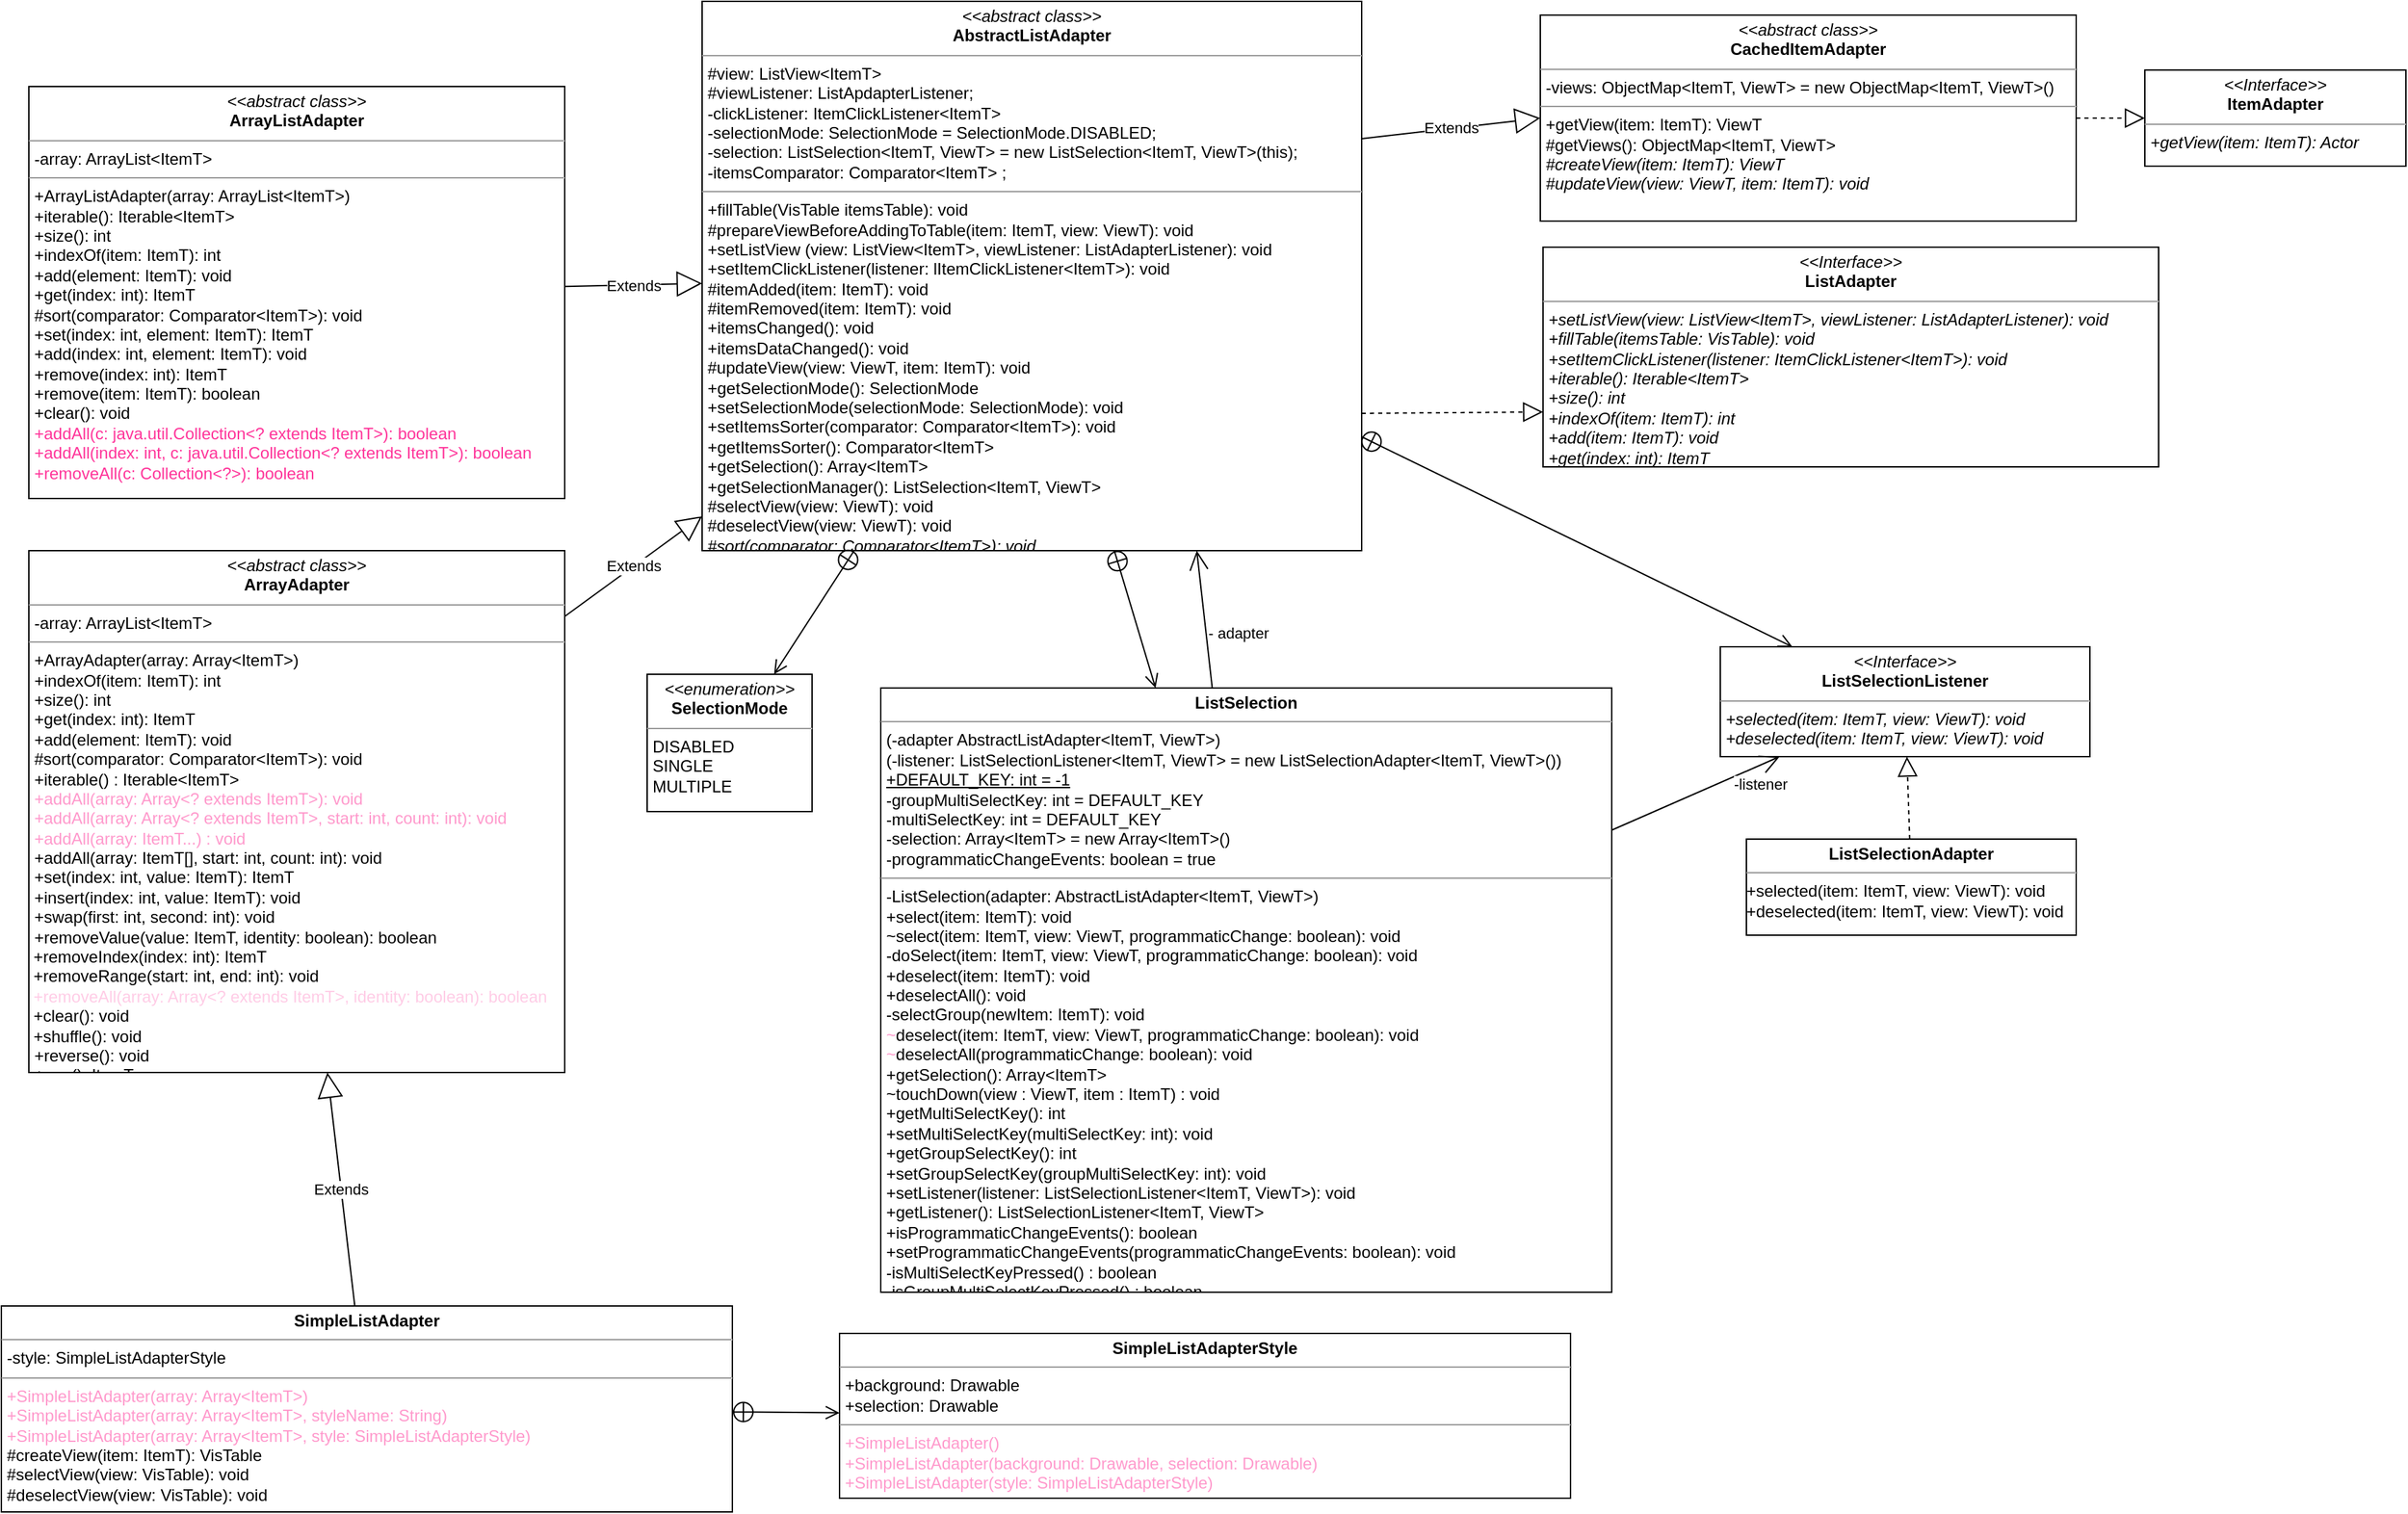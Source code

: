 <mxfile version="13.8.0" type="device"><diagram name="Page-1" id="e7e014a7-5840-1c2e-5031-d8a46d1fe8dd"><mxGraphModel dx="307" dy="182" grid="1" gridSize="10" guides="1" tooltips="1" connect="1" arrows="1" fold="1" page="1" pageScale="1" pageWidth="2336" pageHeight="1654" background="#ffffff" math="0" shadow="0"><root><mxCell id="0"/><mxCell id="1" parent="0"/><mxCell id="TXQ5Nb50Pb1mhrxCTXwo-2" value="&lt;p style=&quot;margin: 0px ; margin-top: 4px ; text-align: center&quot;&gt;&lt;i&gt;&amp;lt;&amp;lt;abstract class&amp;gt;&amp;gt;&lt;/i&gt;&lt;br&gt;&lt;b&gt;AbstractListAdapter&lt;/b&gt;&lt;/p&gt;&lt;hr size=&quot;1&quot;&gt;&lt;p style=&quot;margin: 0px ; margin-left: 4px&quot;&gt;#view: ListView&amp;lt;ItemT&amp;gt;&lt;br style=&quot;padding: 0px ; margin: 0px&quot;&gt;#viewListener: ListApdapterListener;&lt;br style=&quot;padding: 0px ; margin: 0px&quot;&gt;-clickListener: ItemClickListener&amp;lt;ItemT&amp;gt;&lt;br style=&quot;padding: 0px ; margin: 0px&quot;&gt;-selectionMode: SelectionMode = SelectionMode.DISABLED;&lt;br style=&quot;padding: 0px ; margin: 0px&quot;&gt;-selection: ListSelection&amp;lt;ItemT, ViewT&amp;gt;&amp;nbsp;= new ListSelection&amp;lt;ItemT, ViewT&amp;gt;(this);&lt;br style=&quot;padding: 0px ; margin: 0px&quot;&gt;-itemsComparator:&amp;nbsp;Comparator&amp;lt;ItemT&amp;gt; ;&lt;/p&gt;&lt;hr size=&quot;1&quot;&gt;&lt;p style=&quot;margin: 0px ; margin-left: 4px&quot;&gt;+fillTable(VisTable itemsTable): void&lt;br style=&quot;padding: 0px ; margin: 0px&quot;&gt;#prepareViewBeforeAddingToTable(item: ItemT, view: ViewT): void&lt;br style=&quot;padding: 0px ; margin: 0px&quot;&gt;+setListView (view: ListView&amp;lt;ItemT&amp;gt;, viewListener: ListAdapterListener): void&lt;br style=&quot;padding: 0px ; margin: 0px&quot;&gt;+setItemClickListener(listener: lItemClickListener&amp;lt;ItemT&amp;gt;): void&lt;br style=&quot;padding: 0px ; margin: 0px&quot;&gt;#itemAdded(item: ItemT): void&lt;br style=&quot;padding: 0px ; margin: 0px&quot;&gt;#itemRemoved(item: ItemT): void&lt;br style=&quot;padding: 0px ; margin: 0px&quot;&gt;+itemsChanged(): void&lt;br style=&quot;padding: 0px ; margin: 0px&quot;&gt;+itemsDataChanged(): void&lt;br style=&quot;padding: 0px ; margin: 0px&quot;&gt;#updateView(view: ViewT, item: ItemT): void&lt;br style=&quot;padding: 0px ; margin: 0px&quot;&gt;+getSelectionMode(): SelectionMode&lt;br style=&quot;padding: 0px ; margin: 0px&quot;&gt;+setSelectionMode(selectionMode: SelectionMode): void&lt;br style=&quot;padding: 0px ; margin: 0px&quot;&gt;+setItemsSorter(comparator: Comparator&amp;lt;ItemT&amp;gt;): void&lt;br style=&quot;padding: 0px ; margin: 0px&quot;&gt;+getItemsSorter(): Comparator&amp;lt;ItemT&amp;gt;&lt;br style=&quot;padding: 0px ; margin: 0px&quot;&gt;+getSelection(): Array&amp;lt;ItemT&amp;gt;&lt;br style=&quot;padding: 0px ; margin: 0px&quot;&gt;+getSelectionManager(): ListSelection&amp;lt;ItemT, ViewT&amp;gt;&lt;br style=&quot;padding: 0px ; margin: 0px&quot;&gt;#selectView(view: ViewT): void&lt;br style=&quot;padding: 0px ; margin: 0px&quot;&gt;#deselectView(view: ViewT): void&lt;br style=&quot;padding: 0px ; margin: 0px&quot;&gt;&lt;i&gt;#sort(comparator: Comparator&amp;lt;ItemT&amp;gt;): void&lt;/i&gt;&lt;br&gt;&lt;/p&gt;" style="verticalAlign=top;align=left;overflow=fill;fontSize=12;fontFamily=Helvetica;html=1;" vertex="1" parent="1"><mxGeometry x="810" y="150" width="480" height="400" as="geometry"/></mxCell><mxCell id="TXQ5Nb50Pb1mhrxCTXwo-3" value="&lt;p style=&quot;margin: 0px ; margin-top: 4px ; text-align: center&quot;&gt;&lt;i&gt;&amp;lt;&amp;lt;abstract class&amp;gt;&amp;gt;&lt;/i&gt;&lt;br&gt;&lt;b&gt;CachedItemAdapter&lt;/b&gt;&lt;/p&gt;&lt;hr size=&quot;1&quot;&gt;&lt;p style=&quot;margin: 0px ; margin-left: 4px&quot;&gt;&lt;span style=&quot;font-size: 12px&quot;&gt;-views: ObjectMap&amp;lt;ItemT, ViewT&amp;gt; = new ObjectMap&amp;lt;ItemT, ViewT&amp;gt;()&lt;/span&gt;&lt;br&gt;&lt;/p&gt;&lt;hr size=&quot;1&quot;&gt;&lt;p style=&quot;margin: 0px ; margin-left: 4px&quot;&gt;&lt;span style=&quot;font-size: 12px&quot;&gt;+getView(item: ItemT): ViewT&lt;/span&gt;&lt;br&gt;&lt;/p&gt;&lt;p style=&quot;margin: 0px ; margin-left: 4px&quot;&gt;&lt;span style=&quot;font-size: 12px&quot;&gt;#getViews():&amp;nbsp;&lt;/span&gt;&lt;span&gt;ObjectMap&amp;lt;ItemT, ViewT&amp;gt;&lt;/span&gt;&lt;/p&gt;&lt;p style=&quot;margin: 0px ; margin-left: 4px&quot;&gt;&lt;span&gt;&lt;i&gt;&lt;span style=&quot;font-size: 12px&quot;&gt;#createView(item: ItemT): ViewT&lt;/span&gt;&lt;br&gt;&lt;/i&gt;&lt;/span&gt;&lt;/p&gt;&lt;p style=&quot;margin: 0px ; margin-left: 4px&quot;&gt;&lt;span&gt;&lt;span style=&quot;font-size: 12px&quot;&gt;&lt;i&gt;#updateView(view: ViewT, item: ItemT): void&lt;/i&gt;&lt;/span&gt;&lt;br&gt;&lt;/span&gt;&lt;/p&gt;" style="verticalAlign=top;align=left;overflow=fill;fontSize=12;fontFamily=Helvetica;html=1;" vertex="1" parent="1"><mxGeometry x="1420" y="160" width="390" height="150" as="geometry"/></mxCell><mxCell id="TXQ5Nb50Pb1mhrxCTXwo-4" value="&lt;p style=&quot;margin: 0px ; margin-top: 4px ; text-align: center&quot;&gt;&lt;i&gt;&amp;lt;&amp;lt;Interface&amp;gt;&amp;gt;&lt;/i&gt;&lt;br&gt;&lt;b&gt;ItemAdapter&lt;/b&gt;&lt;/p&gt;&lt;hr size=&quot;1&quot;&gt;&lt;p style=&quot;margin: 0px ; margin-left: 4px&quot;&gt;&lt;span style=&quot;font-size: 12px&quot;&gt;&lt;i&gt;+getView(item: ItemT): Actor&lt;/i&gt;&lt;/span&gt;&lt;br&gt;&lt;/p&gt;" style="verticalAlign=top;align=left;overflow=fill;fontSize=12;fontFamily=Helvetica;html=1;" vertex="1" parent="1"><mxGeometry x="1860" y="200" width="190" height="70" as="geometry"/></mxCell><mxCell id="TXQ5Nb50Pb1mhrxCTXwo-7" value="&lt;p style=&quot;margin: 0px ; margin-top: 4px ; text-align: center&quot;&gt;&lt;i&gt;&amp;lt;&amp;lt;Interface&amp;gt;&amp;gt;&lt;/i&gt;&lt;br&gt;&lt;b&gt;ListAdapter&lt;/b&gt;&lt;/p&gt;&lt;hr size=&quot;1&quot;&gt;&lt;p style=&quot;margin: 0px ; margin-left: 4px&quot;&gt;&lt;span style=&quot;font-size: 12px&quot;&gt;&lt;i&gt;+setListView(view: ListView&amp;lt;ItemT&amp;gt;, viewListener: ListAdapterListener): void&lt;/i&gt;&lt;/span&gt;&lt;br&gt;&lt;/p&gt;&lt;p style=&quot;margin: 0px ; margin-left: 4px&quot;&gt;&lt;i&gt;&lt;span style=&quot;font-size: 12px&quot;&gt;+fillTable(itemsTable: VisTable): void&lt;/span&gt;&lt;br&gt;&lt;/i&gt;&lt;/p&gt;&lt;p style=&quot;margin: 0px ; margin-left: 4px&quot;&gt;&lt;i&gt;&lt;span style=&quot;font-size: 12px&quot;&gt;+setItemClickListener(listener: ItemClickListener&amp;lt;ItemT&amp;gt;): void&lt;/span&gt;&lt;br&gt;&lt;/i&gt;&lt;/p&gt;&lt;p style=&quot;margin: 0px ; margin-left: 4px&quot;&gt;&lt;i&gt;&lt;span style=&quot;font-size: 12px&quot;&gt;+iterable(): Iterable&amp;lt;ItemT&amp;gt;&lt;/span&gt;&lt;br&gt;&lt;/i&gt;&lt;/p&gt;&lt;p style=&quot;margin: 0px ; margin-left: 4px&quot;&gt;&lt;i&gt;&lt;span style=&quot;font-size: 12px&quot;&gt;+size(): int&lt;/span&gt;&lt;br&gt;&lt;/i&gt;&lt;/p&gt;&lt;p style=&quot;margin: 0px ; margin-left: 4px&quot;&gt;&lt;i&gt;&lt;span style=&quot;font-size: 12px&quot;&gt;+indexOf(item: ItemT): int&lt;/span&gt;&lt;br&gt;&lt;/i&gt;&lt;/p&gt;&lt;p style=&quot;margin: 0px ; margin-left: 4px&quot;&gt;&lt;i&gt;&lt;span style=&quot;font-size: 12px&quot;&gt;+add(item: ItemT): void&lt;/span&gt;&lt;br&gt;&lt;/i&gt;&lt;/p&gt;&lt;p style=&quot;margin: 0px ; margin-left: 4px&quot;&gt;&lt;i&gt;&lt;span style=&quot;font-size: 12px&quot;&gt;+get(index: int): ItemT&lt;/span&gt;&lt;br&gt;&lt;/i&gt;&lt;/p&gt;" style="verticalAlign=top;align=left;overflow=fill;fontSize=12;fontFamily=Helvetica;html=1;" vertex="1" parent="1"><mxGeometry x="1422" y="329" width="448" height="160" as="geometry"/></mxCell><mxCell id="TXQ5Nb50Pb1mhrxCTXwo-8" value="Extends" style="endArrow=block;endSize=16;endFill=0;html=1;exitX=1;exitY=0.25;exitDx=0;exitDy=0;entryX=0;entryY=0.5;entryDx=0;entryDy=0;" edge="1" parent="1" source="TXQ5Nb50Pb1mhrxCTXwo-2" target="TXQ5Nb50Pb1mhrxCTXwo-3"><mxGeometry width="160" relative="1" as="geometry"><mxPoint x="1400" y="470" as="sourcePoint"/><mxPoint x="1560" y="470" as="targetPoint"/></mxGeometry></mxCell><mxCell id="TXQ5Nb50Pb1mhrxCTXwo-9" value="" style="endArrow=block;dashed=1;endFill=0;endSize=12;html=1;exitX=1;exitY=0.5;exitDx=0;exitDy=0;entryX=0;entryY=0.5;entryDx=0;entryDy=0;" edge="1" parent="1" source="TXQ5Nb50Pb1mhrxCTXwo-3" target="TXQ5Nb50Pb1mhrxCTXwo-4"><mxGeometry width="160" relative="1" as="geometry"><mxPoint x="1710" y="257" as="sourcePoint"/><mxPoint x="1870" y="257" as="targetPoint"/></mxGeometry></mxCell><mxCell id="TXQ5Nb50Pb1mhrxCTXwo-10" value="" style="endArrow=block;dashed=1;endFill=0;endSize=12;html=1;exitX=1;exitY=0.75;exitDx=0;exitDy=0;entryX=0;entryY=0.75;entryDx=0;entryDy=0;" edge="1" parent="1" source="TXQ5Nb50Pb1mhrxCTXwo-2" target="TXQ5Nb50Pb1mhrxCTXwo-7"><mxGeometry width="160" relative="1" as="geometry"><mxPoint x="1290" y="390" as="sourcePoint"/><mxPoint x="1450" y="390" as="targetPoint"/></mxGeometry></mxCell><mxCell id="TXQ5Nb50Pb1mhrxCTXwo-12" value="&lt;p style=&quot;margin: 0px ; margin-top: 4px ; text-align: center&quot;&gt;&lt;i&gt;&amp;lt;&amp;lt;abstract class&amp;gt;&amp;gt;&lt;/i&gt;&lt;br&gt;&lt;b&gt;ArrayListAdapter&lt;/b&gt;&lt;/p&gt;&lt;hr size=&quot;1&quot;&gt;&lt;p style=&quot;margin: 0px ; margin-left: 4px&quot;&gt;&lt;span style=&quot;font-size: 12px&quot;&gt;-array: ArrayList&amp;lt;ItemT&amp;gt;&lt;/span&gt;&lt;br&gt;&lt;/p&gt;&lt;hr size=&quot;1&quot;&gt;&lt;p style=&quot;margin: 0px ; margin-left: 4px&quot;&gt;&lt;span style=&quot;font-size: 12px&quot;&gt;+ArrayListAdapter(array: ArrayList&amp;lt;ItemT&amp;gt;)&lt;/span&gt;&lt;br&gt;&lt;/p&gt;&lt;p style=&quot;margin: 0px ; margin-left: 4px&quot;&gt;&lt;span style=&quot;font-size: 12px&quot;&gt;+iterable(): Iterable&amp;lt;ItemT&amp;gt;&lt;/span&gt;&lt;br&gt;&lt;/p&gt;&lt;p style=&quot;margin: 0px ; margin-left: 4px&quot;&gt;&lt;span style=&quot;font-size: 12px&quot;&gt;+size(): int&lt;/span&gt;&lt;br&gt;&lt;/p&gt;&lt;p style=&quot;margin: 0px ; margin-left: 4px&quot;&gt;&lt;span style=&quot;font-size: 12px&quot;&gt;+indexOf(item: ItemT): int&lt;/span&gt;&lt;br&gt;&lt;/p&gt;&lt;p style=&quot;margin: 0px ; margin-left: 4px&quot;&gt;&lt;span style=&quot;font-size: 12px&quot;&gt;+add(element: ItemT): void&lt;/span&gt;&lt;br&gt;&lt;/p&gt;&lt;p style=&quot;margin: 0px ; margin-left: 4px&quot;&gt;&lt;span style=&quot;font-size: 12px&quot;&gt;+get(index: int): ItemT&lt;/span&gt;&lt;br&gt;&lt;/p&gt;&lt;p style=&quot;margin: 0px ; margin-left: 4px&quot;&gt;&lt;span style=&quot;font-size: 12px&quot;&gt;#sort(comparator: Comparator&amp;lt;ItemT&amp;gt;): void&lt;/span&gt;&lt;br&gt;&lt;/p&gt;&lt;p style=&quot;margin: 0px ; margin-left: 4px&quot;&gt;&lt;span style=&quot;font-size: 12px&quot;&gt;+set(index: int, element: ItemT): ItemT&lt;/span&gt;&lt;br&gt;&lt;/p&gt;&lt;p style=&quot;margin: 0px ; margin-left: 4px&quot;&gt;&lt;span style=&quot;font-size: 12px&quot;&gt;+add(index: int, element: ItemT): void&lt;/span&gt;&lt;br&gt;&lt;/p&gt;&lt;p style=&quot;margin: 0px ; margin-left: 4px&quot;&gt;&lt;span style=&quot;font-size: 12px&quot;&gt;+remove(index: int): ItemT&lt;/span&gt;&lt;br&gt;&lt;/p&gt;&lt;p style=&quot;margin: 0px ; margin-left: 4px&quot;&gt;&lt;span style=&quot;font-size: 12px&quot;&gt;+remove(item: ItemT): boolean&lt;/span&gt;&lt;br&gt;&lt;/p&gt;&lt;p style=&quot;margin: 0px ; margin-left: 4px&quot;&gt;&lt;span style=&quot;font-size: 12px&quot;&gt;+clear(): void&lt;br&gt;&lt;font color=&quot;#ff3399&quot;&gt;+addAll(c: java.util.Collection&amp;lt;? extends ItemT&amp;gt;): boolean&lt;/font&gt;&lt;/span&gt;&lt;font color=&quot;#ff3399&quot;&gt;&lt;br&gt;&lt;/font&gt;&lt;/p&gt;&lt;p style=&quot;margin: 0px ; margin-left: 4px&quot;&gt;&lt;font color=&quot;#ff3399&quot;&gt;&lt;span style=&quot;font-size: 12px&quot;&gt;+addAll(index: int, c: java.util.Collection&amp;lt;? extends ItemT&amp;gt;): boolean&lt;/span&gt;&lt;br&gt;&lt;/font&gt;&lt;/p&gt;&lt;p style=&quot;margin: 0px ; margin-left: 4px&quot;&gt;&lt;span style=&quot;font-size: 12px&quot;&gt;&lt;font color=&quot;#ff3399&quot;&gt;+removeAll(c: Collection&amp;lt;?&amp;gt;): boolean&lt;/font&gt;&lt;/span&gt;&lt;br&gt;&lt;/p&gt;&lt;p style=&quot;margin: 0px ; margin-left: 4px&quot;&gt;&lt;span style=&quot;font-size: 12px&quot;&gt;&lt;br&gt;&lt;/span&gt;&lt;/p&gt;" style="verticalAlign=top;align=left;overflow=fill;fontSize=12;fontFamily=Helvetica;html=1;" vertex="1" parent="1"><mxGeometry x="320" y="212" width="390" height="300" as="geometry"/></mxCell><mxCell id="TXQ5Nb50Pb1mhrxCTXwo-13" value="Extends" style="endArrow=block;endSize=16;endFill=0;html=1;" edge="1" parent="1" source="TXQ5Nb50Pb1mhrxCTXwo-12" target="TXQ5Nb50Pb1mhrxCTXwo-2"><mxGeometry width="160" relative="1" as="geometry"><mxPoint x="670" y="295" as="sourcePoint"/><mxPoint x="630" y="299.29" as="targetPoint"/></mxGeometry></mxCell><mxCell id="TXQ5Nb50Pb1mhrxCTXwo-14" value="&lt;p style=&quot;margin: 0px ; margin-top: 4px ; text-align: center&quot;&gt;&lt;i&gt;&amp;lt;&amp;lt;abstract class&amp;gt;&amp;gt;&lt;/i&gt;&lt;br&gt;&lt;b&gt;ArrayAdapter&lt;/b&gt;&lt;/p&gt;&lt;hr size=&quot;1&quot;&gt;&lt;p style=&quot;margin: 0px ; margin-left: 4px&quot;&gt;&lt;span style=&quot;font-size: 12px&quot;&gt;-array: ArrayList&amp;lt;ItemT&amp;gt;&lt;/span&gt;&lt;br&gt;&lt;/p&gt;&lt;hr size=&quot;1&quot;&gt;&lt;p style=&quot;margin: 0px ; margin-left: 4px&quot;&gt;&lt;span style=&quot;font-size: 12px&quot;&gt;+ArrayAdapter(array: Array&amp;lt;ItemT&amp;gt;)&lt;/span&gt;&lt;br&gt;&lt;/p&gt;&lt;p style=&quot;margin: 0px ; margin-left: 4px&quot;&gt;&lt;span style=&quot;font-size: 12px&quot;&gt;+indexOf(item: ItemT): int&lt;/span&gt;&lt;br&gt;&lt;/p&gt;&lt;p style=&quot;margin: 0px ; margin-left: 4px&quot;&gt;&lt;span&gt;+size(): int&lt;/span&gt;&lt;br&gt;&lt;/p&gt;&lt;p style=&quot;margin: 0px ; margin-left: 4px&quot;&gt;+get(index: int): ItemT&lt;span&gt;&lt;br&gt;&lt;/span&gt;&lt;/p&gt;&lt;p style=&quot;margin: 0px ; margin-left: 4px&quot;&gt;+add(element: ItemT): void&lt;br&gt;&lt;/p&gt;&lt;p style=&quot;margin: 0px ; margin-left: 4px&quot;&gt;&lt;span&gt;#sort(comparator: Comparator&amp;lt;ItemT&amp;gt;): void&lt;/span&gt;&lt;br&gt;&lt;/p&gt;&lt;p style=&quot;margin: 0px ; margin-left: 4px&quot;&gt;&lt;span style=&quot;font-size: 12px&quot;&gt;+iterable() : Iterable&amp;lt;ItemT&amp;gt;&lt;/span&gt;&lt;br&gt;&lt;/p&gt;&lt;p style=&quot;margin: 0px ; margin-left: 4px&quot;&gt;&lt;font color=&quot;#ff99cc&quot;&gt;&lt;span style=&quot;font-size: 12px&quot;&gt;+addAll(array: Array&amp;lt;? extends ItemT&amp;gt;): void&lt;/span&gt;&lt;br&gt;&lt;/font&gt;&lt;/p&gt;&lt;p style=&quot;margin: 0px ; margin-left: 4px&quot;&gt;&lt;font color=&quot;#ff99cc&quot;&gt;&lt;span style=&quot;font-size: 12px&quot;&gt;+addAll(array: Array&amp;lt;? extends ItemT&amp;gt;, start: int, count: int): void&lt;/span&gt;&lt;br&gt;&lt;/font&gt;&lt;/p&gt;&lt;p style=&quot;margin: 0px ; margin-left: 4px&quot;&gt;&lt;span style=&quot;font-size: 12px&quot;&gt;&lt;font color=&quot;#ff99cc&quot;&gt;+addAll(array: ItemT...) : void&lt;/font&gt;&lt;/span&gt;&lt;br&gt;&lt;/p&gt;&lt;p style=&quot;margin: 0px ; margin-left: 4px&quot;&gt;&lt;span style=&quot;font-size: 12px&quot;&gt;+addAll(array: ItemT[], start: int, count: int): void&lt;/span&gt;&lt;br&gt;&lt;/p&gt;&lt;p style=&quot;margin: 0px ; margin-left: 4px&quot;&gt;&lt;span&gt;+set(index: int, value: ItemT): ItemT&lt;/span&gt;&lt;br&gt;&lt;/p&gt;&lt;p style=&quot;margin: 0px ; margin-left: 4px&quot;&gt;&lt;span style=&quot;font-size: 12px&quot;&gt;+insert(index: int, value: ItemT): void&lt;/span&gt;&lt;br&gt;&lt;/p&gt;&lt;p style=&quot;margin: 0px ; margin-left: 4px&quot;&gt;&lt;span style=&quot;font-size: 12px&quot;&gt;+swap(first: int, second: int): void&lt;/span&gt;&lt;br&gt;&lt;/p&gt;&lt;p style=&quot;margin: 0px ; margin-left: 4px&quot;&gt;&lt;span style=&quot;font-size: 12px&quot;&gt;+removeValue(value: ItemT, identity: boolean): boolean&lt;/span&gt;&lt;br&gt;&lt;/p&gt;&lt;span style=&quot;font-size: 12px&quot;&gt;&amp;nbsp;+removeIndex(index: int): ItemT&lt;/span&gt;&lt;br&gt;&lt;span style=&quot;font-size: 12px&quot;&gt;&amp;nbsp;+removeRange(start: int, end: int): void&lt;br&gt;&amp;nbsp;&lt;font color=&quot;#ffcce6&quot;&gt;+removeAll(array: Array&amp;lt;? extends ItemT&amp;gt;, identity: boolean): boolean&lt;/font&gt;&lt;br&gt;&lt;/span&gt;&amp;nbsp;+clear(): void&lt;br&gt;&lt;span style=&quot;font-size: 12px&quot;&gt;&amp;nbsp;+shuffle(): void&lt;/span&gt;&lt;br&gt;&lt;p style=&quot;margin: 0px ; margin-left: 4px&quot;&gt;&lt;span&gt;+reverse(): void&lt;/span&gt;&lt;br&gt;&lt;/p&gt;&lt;p style=&quot;margin: 0px ; margin-left: 4px&quot;&gt;&lt;span&gt;&lt;span style=&quot;font-size: 12px&quot;&gt;+pop(): ItemT&lt;/span&gt;&lt;br&gt;&lt;/span&gt;&lt;/p&gt;" style="verticalAlign=top;align=left;overflow=fill;fontSize=12;fontFamily=Helvetica;html=1;" vertex="1" parent="1"><mxGeometry x="320" y="550" width="390" height="380" as="geometry"/></mxCell><mxCell id="TXQ5Nb50Pb1mhrxCTXwo-15" value="Extends" style="endArrow=block;endSize=16;endFill=0;html=1;" edge="1" parent="1" source="TXQ5Nb50Pb1mhrxCTXwo-14" target="TXQ5Nb50Pb1mhrxCTXwo-2"><mxGeometry width="160" relative="1" as="geometry"><mxPoint x="710" y="712.246" as="sourcePoint"/><mxPoint x="810" y="710.003" as="targetPoint"/></mxGeometry></mxCell><mxCell id="TXQ5Nb50Pb1mhrxCTXwo-16" value="&lt;p style=&quot;margin: 0px ; margin-top: 4px ; text-align: center&quot;&gt;&lt;b&gt;SimpleListAdapter&lt;/b&gt;&lt;/p&gt;&lt;hr size=&quot;1&quot;&gt;&lt;p style=&quot;margin: 0px ; margin-left: 4px&quot;&gt;-style: SimpleListAdapterStyle&lt;br&gt;&lt;/p&gt;&lt;hr size=&quot;1&quot;&gt;&lt;p style=&quot;margin: 0px ; margin-left: 4px&quot;&gt;&lt;font color=&quot;#ff99cc&quot;&gt;&lt;span style=&quot;font-size: 12px&quot;&gt;+SimpleListAdapter(array: Array&amp;lt;ItemT&amp;gt;)&lt;/span&gt;&lt;br&gt;&lt;/font&gt;&lt;/p&gt;&lt;p style=&quot;margin: 0px ; margin-left: 4px&quot;&gt;&lt;font color=&quot;#ff99cc&quot;&gt;&lt;span style=&quot;font-size: 12px&quot;&gt;+SimpleListAdapter(array: Array&amp;lt;ItemT&amp;gt;, styleName: String)&lt;/span&gt;&lt;br&gt;&lt;/font&gt;&lt;/p&gt;&lt;p style=&quot;margin: 0px ; margin-left: 4px&quot;&gt;&lt;span style=&quot;font-size: 12px&quot;&gt;&lt;font color=&quot;#ff99cc&quot;&gt;+SimpleListAdapter(array: Array&amp;lt;ItemT&amp;gt;, style: SimpleListAdapterStyle)&lt;/font&gt;&lt;/span&gt;&lt;br&gt;&lt;/p&gt;&lt;p style=&quot;margin: 0px ; margin-left: 4px&quot;&gt;&lt;span style=&quot;font-size: 12px&quot;&gt;#createView(item: ItemT): VisTable&lt;/span&gt;&lt;br&gt;&lt;/p&gt;&lt;p style=&quot;margin: 0px ; margin-left: 4px&quot;&gt;&lt;span style=&quot;font-size: 12px&quot;&gt;#selectView(view: VisTable): void&lt;/span&gt;&lt;br&gt;&lt;/p&gt;&lt;p style=&quot;margin: 0px ; margin-left: 4px&quot;&gt;&lt;span style=&quot;font-size: 12px&quot;&gt;#deselectView(view: VisTable): void&lt;/span&gt;&lt;br&gt;&lt;/p&gt;" style="verticalAlign=top;align=left;overflow=fill;fontSize=12;fontFamily=Helvetica;html=1;" vertex="1" parent="1"><mxGeometry x="300" y="1100" width="532" height="150" as="geometry"/></mxCell><mxCell id="TXQ5Nb50Pb1mhrxCTXwo-17" value="Extends" style="endArrow=block;endSize=16;endFill=0;html=1;" edge="1" parent="1" source="TXQ5Nb50Pb1mhrxCTXwo-16" target="TXQ5Nb50Pb1mhrxCTXwo-14"><mxGeometry width="160" relative="1" as="geometry"><mxPoint x="720" y="607.85" as="sourcePoint"/><mxPoint x="820" y="534.953" as="targetPoint"/></mxGeometry></mxCell><mxCell id="TXQ5Nb50Pb1mhrxCTXwo-26" value="" style="endArrow=open;startArrow=circlePlus;endFill=0;startFill=0;endSize=8;html=1;" edge="1" parent="1" source="TXQ5Nb50Pb1mhrxCTXwo-16" target="TXQ5Nb50Pb1mhrxCTXwo-27"><mxGeometry width="160" relative="1" as="geometry"><mxPoint x="810" y="940" as="sourcePoint"/><mxPoint x="930" y="905" as="targetPoint"/></mxGeometry></mxCell><mxCell id="TXQ5Nb50Pb1mhrxCTXwo-27" value="&lt;p style=&quot;margin: 0px ; margin-top: 4px ; text-align: center&quot;&gt;&lt;b&gt;SimpleListAdapterStyle&lt;/b&gt;&lt;/p&gt;&lt;hr size=&quot;1&quot;&gt;&lt;p style=&quot;margin: 0px ; margin-left: 4px&quot;&gt;+background: Drawable&lt;/p&gt;&lt;p style=&quot;margin: 0px ; margin-left: 4px&quot;&gt;+selection: Drawable&lt;/p&gt;&lt;hr size=&quot;1&quot;&gt;&lt;p style=&quot;margin: 0px ; margin-left: 4px&quot;&gt;&lt;font color=&quot;#ff99cc&quot;&gt;&lt;span style=&quot;font-size: 12px&quot;&gt;+SimpleListAdapter()&lt;/span&gt;&lt;/font&gt;&lt;/p&gt;&lt;p style=&quot;margin: 0px 0px 0px 4px&quot;&gt;&lt;font color=&quot;#ff99cc&quot;&gt;+SimpleListAdapter(background: Drawable, selection: Drawable)&lt;/font&gt;&lt;/p&gt;&lt;p style=&quot;margin: 0px 0px 0px 4px&quot;&gt;&lt;font color=&quot;#ff99cc&quot;&gt;+SimpleListAdapter(style: SimpleListAdapterStyle)&lt;/font&gt;&lt;/p&gt;&lt;div&gt;&lt;font color=&quot;#ff99cc&quot;&gt;&lt;br&gt;&lt;/font&gt;&lt;/div&gt;&lt;div&gt;&lt;font color=&quot;#ff99cc&quot;&gt;&lt;br&gt;&lt;/font&gt;&lt;/div&gt;" style="verticalAlign=top;align=left;overflow=fill;fontSize=12;fontFamily=Helvetica;html=1;" vertex="1" parent="1"><mxGeometry x="910" y="1120" width="532" height="120" as="geometry"/></mxCell><mxCell id="TXQ5Nb50Pb1mhrxCTXwo-28" value="&lt;p style=&quot;margin: 0px ; margin-top: 4px ; text-align: center&quot;&gt;&lt;i&gt;&amp;lt;&amp;lt;enumeration&amp;gt;&amp;gt;&lt;/i&gt;&lt;br&gt;&lt;b&gt;SelectionMode&lt;/b&gt;&lt;/p&gt;&lt;hr size=&quot;1&quot;&gt;&lt;p style=&quot;margin: 0px ; margin-left: 4px&quot;&gt;&lt;span style=&quot;font-size: 12px&quot;&gt;DISABLED&lt;/span&gt;&lt;br&gt;&lt;/p&gt;&lt;p style=&quot;margin: 0px ; margin-left: 4px&quot;&gt;&lt;span style=&quot;font-size: 12px&quot;&gt;SINGLE&lt;br&gt;MULTIPLE&lt;/span&gt;&lt;/p&gt;" style="verticalAlign=top;align=left;overflow=fill;fontSize=12;fontFamily=Helvetica;html=1;" vertex="1" parent="1"><mxGeometry x="770" y="640" width="120" height="100" as="geometry"/></mxCell><mxCell id="TXQ5Nb50Pb1mhrxCTXwo-29" value="" style="endArrow=open;startArrow=circlePlus;endFill=0;startFill=0;endSize=8;html=1;" edge="1" parent="1" source="TXQ5Nb50Pb1mhrxCTXwo-2" target="TXQ5Nb50Pb1mhrxCTXwo-28"><mxGeometry width="160" relative="1" as="geometry"><mxPoint x="910" y="490" as="sourcePoint"/><mxPoint x="1070" y="490" as="targetPoint"/></mxGeometry></mxCell><mxCell id="TXQ5Nb50Pb1mhrxCTXwo-30" value="&lt;p style=&quot;margin: 0px ; margin-top: 4px ; text-align: center&quot;&gt;&lt;b&gt;ListSelection&lt;/b&gt;&lt;/p&gt;&lt;hr size=&quot;1&quot;&gt;&lt;p style=&quot;margin: 0px ; margin-left: 4px&quot;&gt;(-adapter AbstractListAdapter&amp;lt;ItemT, ViewT&amp;gt;)&lt;/p&gt;&lt;p style=&quot;margin: 0px ; margin-left: 4px&quot;&gt;(-listener: ListSelectionListener&amp;lt;ItemT, ViewT&amp;gt; = new ListSelectionAdapter&amp;lt;ItemT, ViewT&amp;gt;())&lt;br&gt;&lt;/p&gt;&lt;p style=&quot;margin: 0px ; margin-left: 4px&quot;&gt;&lt;u&gt;+DEFAULT_KEY: int = -1&lt;/u&gt;&lt;br&gt;&lt;/p&gt;&lt;p style=&quot;margin: 0px ; margin-left: 4px&quot;&gt;&lt;span style=&quot;font-size: 12px&quot;&gt;-groupMultiSelectKey: int = DEFAULT_KEY&lt;/span&gt;&lt;/p&gt;&lt;p style=&quot;margin: 0px ; margin-left: 4px&quot;&gt;&lt;span style=&quot;font-size: 12px&quot;&gt;-multiSelectKey: int = DEFAULT_KEY&lt;/span&gt;&lt;/p&gt;&lt;p style=&quot;margin: 0px ; margin-left: 4px&quot;&gt;&lt;span style=&quot;font-size: 12px&quot;&gt;-selection: Array&amp;lt;ItemT&amp;gt; = new Array&amp;lt;ItemT&amp;gt;()&lt;/span&gt;&lt;br&gt;&lt;/p&gt;&lt;p style=&quot;margin: 0px ; margin-left: 4px&quot;&gt;&lt;span style=&quot;font-size: 12px&quot;&gt;-programmaticChangeEvents: boolean = true&lt;/span&gt;&lt;/p&gt;&lt;hr size=&quot;1&quot;&gt;&lt;p style=&quot;margin: 0px ; margin-left: 4px&quot;&gt;&lt;span style=&quot;font-size: 12px&quot;&gt;-ListSelection(adapter: AbstractListAdapter&amp;lt;ItemT, ViewT&amp;gt;)&lt;/span&gt;&lt;br&gt;&lt;/p&gt;&lt;p style=&quot;margin: 0px ; margin-left: 4px&quot;&gt;&lt;span style=&quot;font-size: 12px&quot;&gt;+select(item: ItemT): void&lt;/span&gt;&lt;br&gt;&lt;/p&gt;&lt;p style=&quot;margin: 0px ; margin-left: 4px&quot;&gt;&lt;span style=&quot;font-size: 12px&quot;&gt;~select(item: ItemT, view: ViewT, programmaticChange: boolean): void&lt;/span&gt;&lt;br&gt;&lt;/p&gt;&lt;p style=&quot;margin: 0px ; margin-left: 4px&quot;&gt;&lt;span style=&quot;font-size: 12px&quot;&gt;-doSelect(item: ItemT, view: ViewT, programmaticChange: boolean): void&lt;/span&gt;&lt;br&gt;&lt;/p&gt;&lt;p style=&quot;margin: 0px ; margin-left: 4px&quot;&gt;&lt;span style=&quot;font-size: 12px&quot;&gt;+deselect(item: ItemT): void&lt;/span&gt;&lt;br&gt;&lt;/p&gt;&lt;p style=&quot;margin: 0px ; margin-left: 4px&quot;&gt;&lt;span style=&quot;font-size: 12px&quot;&gt;+deselectAll(): void&lt;/span&gt;&lt;br&gt;&lt;/p&gt;&lt;p style=&quot;margin: 0px ; margin-left: 4px&quot;&gt;&lt;span style=&quot;font-size: 12px&quot;&gt;-selectGroup(newItem: ItemT): void&lt;/span&gt;&lt;br&gt;&lt;/p&gt;&lt;p style=&quot;margin: 0px ; margin-left: 4px&quot;&gt;&lt;span style=&quot;font-size: 12px&quot;&gt;&lt;font color=&quot;#ff99cc&quot;&gt;~&lt;/font&gt;deselect(item: ItemT, view: ViewT, programmaticChange: boolean): void&lt;/span&gt;&lt;br&gt;&lt;/p&gt;&lt;p style=&quot;margin: 0px ; margin-left: 4px&quot;&gt;&lt;span style=&quot;font-size: 12px&quot;&gt;&lt;font color=&quot;#ff99cc&quot;&gt;~&lt;/font&gt;deselectAll(programmaticChange: boolean): void&lt;/span&gt;&lt;br&gt;&lt;/p&gt;&lt;p style=&quot;margin: 0px ; margin-left: 4px&quot;&gt;&lt;span style=&quot;font-size: 12px&quot;&gt;+getSelection(): Array&amp;lt;ItemT&amp;gt;&lt;/span&gt;&lt;/p&gt;&lt;p style=&quot;margin: 0px 0px 0px 4px&quot;&gt;&lt;font style=&quot;font-size: 12px&quot;&gt;&lt;span style=&quot;font-size: 12px&quot;&gt;~to&lt;/span&gt;&lt;font style=&quot;font-size: 12px&quot;&gt;uchDown(view : ViewT, item : ItemT) : void&lt;/font&gt;&lt;/font&gt;&lt;/p&gt;&lt;p style=&quot;margin: 0px 0px 0px 4px&quot;&gt;&lt;font style=&quot;font-size: 12px&quot;&gt;&lt;font style=&quot;font-size: 12px&quot;&gt;+getMultiSelectKey(): int&lt;/font&gt;&lt;/font&gt;&lt;/p&gt;&lt;p style=&quot;margin: 0px 0px 0px 4px&quot;&gt;&lt;font style=&quot;font-size: 12px&quot;&gt;&lt;font style=&quot;font-size: 12px&quot;&gt;+setMultiSelectKey(multiSelectKey: int): void&lt;/font&gt;&lt;/font&gt;&lt;/p&gt;&lt;p style=&quot;margin: 0px 0px 0px 4px&quot;&gt;+getGroupSelectKey(): int&lt;/p&gt;&lt;p style=&quot;margin: 0px 0px 0px 4px&quot;&gt;&lt;/p&gt;&lt;p style=&quot;margin: 0px 0px 0px 4px&quot;&gt;+setGroupSelectKey(groupMultiSelectKey: int): void&lt;/p&gt;&lt;p style=&quot;margin: 0px 0px 0px 4px&quot;&gt;+setListener(listener: ListSelectionListener&amp;lt;ItemT, ViewT&amp;gt;): void&lt;/p&gt;&lt;p style=&quot;margin: 0px 0px 0px 4px&quot;&gt;+getListener(): ListSelectionListener&amp;lt;ItemT, ViewT&amp;gt;&lt;/p&gt;&lt;p style=&quot;margin: 0px 0px 0px 4px&quot;&gt;+isProgrammaticChangeEvents(): boolean&lt;/p&gt;&lt;p style=&quot;margin: 0px 0px 0px 4px&quot;&gt;+setProgrammaticChangeEvents(programmaticChangeEvents: boolean): void&lt;/p&gt;&lt;p style=&quot;margin: 0px 0px 0px 4px&quot;&gt;&lt;span style=&quot;font-size: 12px&quot;&gt;-isMultiSelectKeyPressed() : boolean&lt;/span&gt;&lt;br&gt;&lt;/p&gt;&lt;p style=&quot;margin: 0px 0px 0px 4px&quot;&gt;&lt;span style=&quot;font-size: 12px&quot;&gt;-isGroupMultiSelectKeyPressed() : boolean&lt;/span&gt;&lt;br&gt;&lt;/p&gt;&lt;p style=&quot;margin: 0px 0px 0px 4px&quot;&gt;&lt;span style=&quot;font-size: 12px&quot;&gt;&lt;br&gt;&lt;/span&gt;&lt;/p&gt;" style="verticalAlign=top;align=left;overflow=fill;fontSize=12;fontFamily=Helvetica;html=1;labelBackgroundColor=none;" vertex="1" parent="1"><mxGeometry x="940" y="650" width="532" height="440" as="geometry"/></mxCell><mxCell id="TXQ5Nb50Pb1mhrxCTXwo-31" value="" style="endArrow=open;startArrow=circlePlus;endFill=0;startFill=0;endSize=8;html=1;" edge="1" parent="1" source="TXQ5Nb50Pb1mhrxCTXwo-2" target="TXQ5Nb50Pb1mhrxCTXwo-30"><mxGeometry width="160" relative="1" as="geometry"><mxPoint x="935" y="560" as="sourcePoint"/><mxPoint x="891.25" y="630" as="targetPoint"/></mxGeometry></mxCell><mxCell id="TXQ5Nb50Pb1mhrxCTXwo-32" value="" style="endArrow=open;endFill=1;endSize=12;html=1;fontFamily=Helvetica;fontColor=#000000;entryX=0.75;entryY=1;entryDx=0;entryDy=0;" edge="1" parent="1" source="TXQ5Nb50Pb1mhrxCTXwo-30" target="TXQ5Nb50Pb1mhrxCTXwo-2"><mxGeometry width="160" relative="1" as="geometry"><mxPoint x="1050" y="600" as="sourcePoint"/><mxPoint x="1210" y="600" as="targetPoint"/></mxGeometry></mxCell><mxCell id="TXQ5Nb50Pb1mhrxCTXwo-35" value="- adapter" style="edgeLabel;html=1;align=center;verticalAlign=middle;resizable=0;points=[];fontFamily=Helvetica;fontColor=#000000;" vertex="1" connectable="0" parent="TXQ5Nb50Pb1mhrxCTXwo-32"><mxGeometry x="-0.123" relative="1" as="geometry"><mxPoint x="23.68" y="3.86" as="offset"/></mxGeometry></mxCell><mxCell id="TXQ5Nb50Pb1mhrxCTXwo-36" value="&lt;p style=&quot;margin: 0px ; margin-top: 4px ; text-align: center&quot;&gt;&lt;i&gt;&amp;lt;&amp;lt;Interface&amp;gt;&amp;gt;&lt;/i&gt;&lt;br&gt;&lt;b&gt;ListSelectionListener&lt;/b&gt;&lt;/p&gt;&lt;hr size=&quot;1&quot;&gt;&lt;p style=&quot;margin: 0px ; margin-left: 4px&quot;&gt;&lt;span style=&quot;font-size: 12px&quot;&gt;&lt;i&gt;+selected(item: ItemT, view: ViewT): void&lt;/i&gt;&lt;/span&gt;&lt;br&gt;&lt;/p&gt;&lt;p style=&quot;margin: 0px ; margin-left: 4px&quot;&gt;&lt;i&gt;&lt;span style=&quot;font-size: 12px&quot;&gt;+deselected(item: ItemT, view: ViewT): void&lt;/span&gt;&lt;br&gt;&lt;/i&gt;&lt;/p&gt;" style="verticalAlign=top;align=left;overflow=fill;fontSize=12;fontFamily=Helvetica;html=1;" vertex="1" parent="1"><mxGeometry x="1551" y="620" width="269" height="80" as="geometry"/></mxCell><mxCell id="TXQ5Nb50Pb1mhrxCTXwo-37" value="" style="endArrow=open;startArrow=circlePlus;endFill=0;startFill=0;endSize=8;html=1;fontFamily=Helvetica;fontColor=#000000;" edge="1" parent="1" source="TXQ5Nb50Pb1mhrxCTXwo-2" target="TXQ5Nb50Pb1mhrxCTXwo-36"><mxGeometry width="160" relative="1" as="geometry"><mxPoint x="1350" y="570" as="sourcePoint"/><mxPoint x="1510" y="570" as="targetPoint"/></mxGeometry></mxCell><mxCell id="TXQ5Nb50Pb1mhrxCTXwo-38" value="&lt;p style=&quot;margin: 0px ; margin-top: 4px ; text-align: center&quot;&gt;&lt;b&gt;ListSelectionAdapter&lt;/b&gt;&lt;/p&gt;&lt;hr size=&quot;1&quot;&gt;&lt;p style=&quot;margin: 0px ; margin-left: 4px&quot;&gt;&lt;/p&gt;&lt;span style=&quot;font-size: 12px&quot;&gt;+selected(item: ItemT, view: ViewT): void&lt;/span&gt;&lt;br&gt;&lt;span style=&quot;font-size: 12px&quot;&gt;+deselected(item: ItemT, view: ViewT): void&lt;/span&gt;&lt;p style=&quot;margin: 0px ; margin-left: 4px&quot;&gt;&lt;br&gt;&lt;/p&gt;&lt;div&gt;&lt;font color=&quot;#ff99cc&quot;&gt;&lt;br&gt;&lt;/font&gt;&lt;/div&gt;" style="verticalAlign=top;align=left;overflow=fill;fontSize=12;fontFamily=Helvetica;html=1;" vertex="1" parent="1"><mxGeometry x="1570" y="760" width="240" height="70" as="geometry"/></mxCell><mxCell id="TXQ5Nb50Pb1mhrxCTXwo-39" value="" style="endArrow=block;dashed=1;endFill=0;endSize=12;html=1;fontFamily=Helvetica;fontColor=#000000;" edge="1" parent="1" source="TXQ5Nb50Pb1mhrxCTXwo-38" target="TXQ5Nb50Pb1mhrxCTXwo-36"><mxGeometry width="160" relative="1" as="geometry"><mxPoint x="1570" y="830" as="sourcePoint"/><mxPoint x="1730" y="830" as="targetPoint"/></mxGeometry></mxCell><mxCell id="TXQ5Nb50Pb1mhrxCTXwo-40" value="" style="endArrow=open;endFill=1;endSize=12;html=1;fontFamily=Helvetica;fontColor=#000000;" edge="1" parent="1" source="TXQ5Nb50Pb1mhrxCTXwo-30" target="TXQ5Nb50Pb1mhrxCTXwo-36"><mxGeometry width="160" relative="1" as="geometry"><mxPoint x="1490" y="680" as="sourcePoint"/><mxPoint x="1650" y="680" as="targetPoint"/></mxGeometry></mxCell><mxCell id="TXQ5Nb50Pb1mhrxCTXwo-41" value="-listener" style="edgeLabel;html=1;align=center;verticalAlign=middle;resizable=0;points=[];fontFamily=Helvetica;fontColor=#000000;" vertex="1" connectable="0" parent="TXQ5Nb50Pb1mhrxCTXwo-40"><mxGeometry x="0.7" relative="1" as="geometry"><mxPoint x="4.19" y="11.96" as="offset"/></mxGeometry></mxCell></root></mxGraphModel></diagram></mxfile>